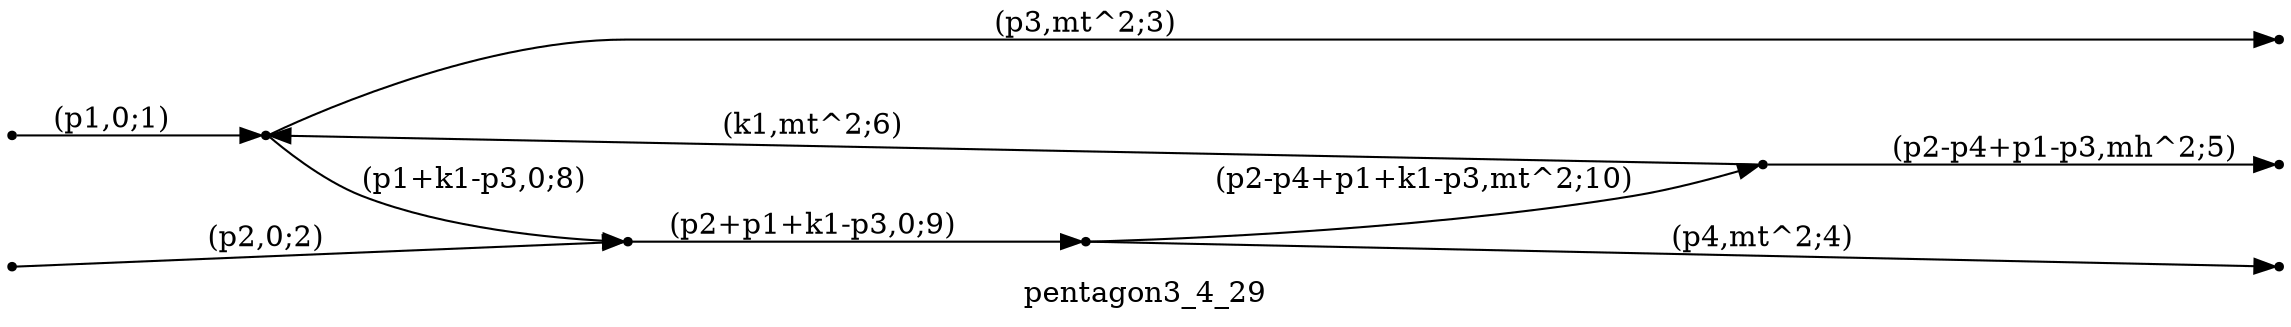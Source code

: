 digraph pentagon3_4_29 {
  label="pentagon3_4_29";
  rankdir="LR";
  subgraph edges {
    -1 -> 2 [label="(p1,0;1)"];
    -2 -> 3 [label="(p2,0;2)"];
    2 -> -3 [label="(p3,mt^2;3)"];
    4 -> -4 [label="(p4,mt^2;4)"];
    1 -> -5 [label="(p2-p4+p1-p3,mh^2;5)"];
    1 -> 2 [label="(k1,mt^2;6)"];
    2 -> 3 [label="(p1+k1-p3,0;8)"];
    3 -> 4 [label="(p2+p1+k1-p3,0;9)"];
    4 -> 1 [label="(p2-p4+p1+k1-p3,mt^2;10)"];
  }
  subgraph incoming { rank="source"; -1; -2; }
  subgraph outgoing { rank="sink"; -3; -4; -5; }
-5 [shape=point];
-4 [shape=point];
-3 [shape=point];
-2 [shape=point];
-1 [shape=point];
1 [shape=point];
2 [shape=point];
3 [shape=point];
4 [shape=point];
}

